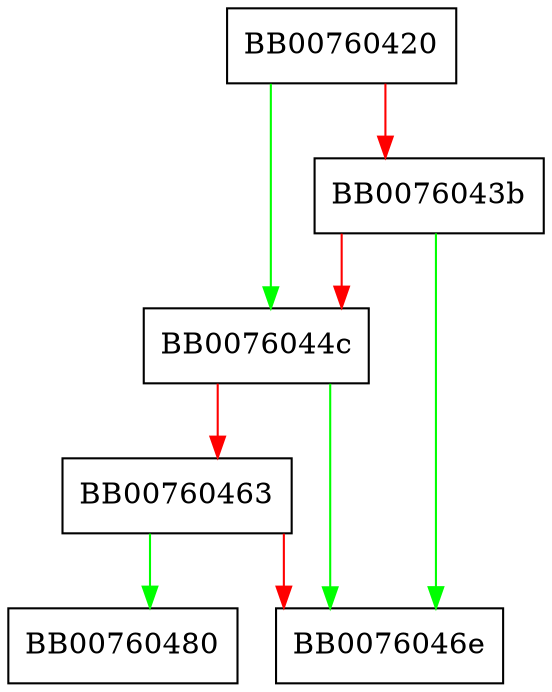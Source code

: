 digraph get_rsa_payload_e {
  node [shape="box"];
  graph [splines=ortho];
  BB00760420 -> BB0076044c [color="green"];
  BB00760420 -> BB0076043b [color="red"];
  BB0076043b -> BB0076046e [color="green"];
  BB0076043b -> BB0076044c [color="red"];
  BB0076044c -> BB0076046e [color="green"];
  BB0076044c -> BB00760463 [color="red"];
  BB00760463 -> BB00760480 [color="green"];
  BB00760463 -> BB0076046e [color="red"];
}